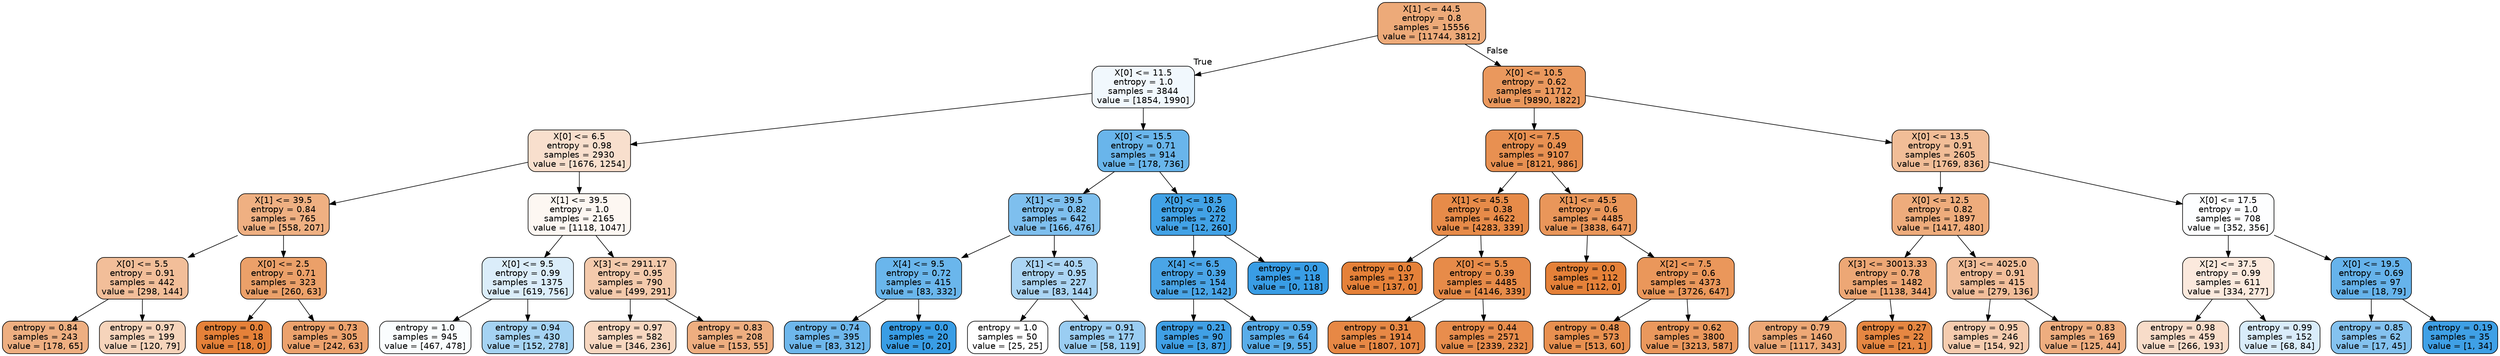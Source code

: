 digraph Tree {
node [shape=box, style="filled, rounded", color="black", fontname=helvetica] ;
edge [fontname=helvetica] ;
0 [label="X[1] <= 44.5\nentropy = 0.8\nsamples = 15556\nvalue = [11744, 3812]", fillcolor="#edaa79"] ;
1 [label="X[0] <= 11.5\nentropy = 1.0\nsamples = 3844\nvalue = [1854, 1990]", fillcolor="#f1f8fd"] ;
0 -> 1 [labeldistance=2.5, labelangle=45, headlabel="True"] ;
2 [label="X[0] <= 6.5\nentropy = 0.98\nsamples = 2930\nvalue = [1676, 1254]", fillcolor="#f8dfcd"] ;
1 -> 2 ;
3 [label="X[1] <= 39.5\nentropy = 0.84\nsamples = 765\nvalue = [558, 207]", fillcolor="#efb082"] ;
2 -> 3 ;
4 [label="X[0] <= 5.5\nentropy = 0.91\nsamples = 442\nvalue = [298, 144]", fillcolor="#f2be99"] ;
3 -> 4 ;
5 [label="entropy = 0.84\nsamples = 243\nvalue = [178, 65]", fillcolor="#eeaf81"] ;
4 -> 5 ;
6 [label="entropy = 0.97\nsamples = 199\nvalue = [120, 79]", fillcolor="#f6d4bb"] ;
4 -> 6 ;
7 [label="X[0] <= 2.5\nentropy = 0.71\nsamples = 323\nvalue = [260, 63]", fillcolor="#eba069"] ;
3 -> 7 ;
8 [label="entropy = 0.0\nsamples = 18\nvalue = [18, 0]", fillcolor="#e58139"] ;
7 -> 8 ;
9 [label="entropy = 0.73\nsamples = 305\nvalue = [242, 63]", fillcolor="#eca26d"] ;
7 -> 9 ;
10 [label="X[1] <= 39.5\nentropy = 1.0\nsamples = 2165\nvalue = [1118, 1047]", fillcolor="#fdf7f2"] ;
2 -> 10 ;
11 [label="X[0] <= 9.5\nentropy = 0.99\nsamples = 1375\nvalue = [619, 756]", fillcolor="#dbedfa"] ;
10 -> 11 ;
12 [label="entropy = 1.0\nsamples = 945\nvalue = [467, 478]", fillcolor="#fafdfe"] ;
11 -> 12 ;
13 [label="entropy = 0.94\nsamples = 430\nvalue = [152, 278]", fillcolor="#a5d3f3"] ;
11 -> 13 ;
14 [label="X[3] <= 2911.17\nentropy = 0.95\nsamples = 790\nvalue = [499, 291]", fillcolor="#f4caac"] ;
10 -> 14 ;
15 [label="entropy = 0.97\nsamples = 582\nvalue = [346, 236]", fillcolor="#f7d7c0"] ;
14 -> 15 ;
16 [label="entropy = 0.83\nsamples = 208\nvalue = [153, 55]", fillcolor="#eeae80"] ;
14 -> 16 ;
17 [label="X[0] <= 15.5\nentropy = 0.71\nsamples = 914\nvalue = [178, 736]", fillcolor="#69b5eb"] ;
1 -> 17 ;
18 [label="X[1] <= 39.5\nentropy = 0.82\nsamples = 642\nvalue = [166, 476]", fillcolor="#7ebfee"] ;
17 -> 18 ;
19 [label="X[4] <= 9.5\nentropy = 0.72\nsamples = 415\nvalue = [83, 332]", fillcolor="#6ab6ec"] ;
18 -> 19 ;
20 [label="entropy = 0.74\nsamples = 395\nvalue = [83, 312]", fillcolor="#6eb7ec"] ;
19 -> 20 ;
21 [label="entropy = 0.0\nsamples = 20\nvalue = [0, 20]", fillcolor="#399de5"] ;
19 -> 21 ;
22 [label="X[1] <= 40.5\nentropy = 0.95\nsamples = 227\nvalue = [83, 144]", fillcolor="#abd5f4"] ;
18 -> 22 ;
23 [label="entropy = 1.0\nsamples = 50\nvalue = [25, 25]", fillcolor="#ffffff"] ;
22 -> 23 ;
24 [label="entropy = 0.91\nsamples = 177\nvalue = [58, 119]", fillcolor="#9acdf2"] ;
22 -> 24 ;
25 [label="X[0] <= 18.5\nentropy = 0.26\nsamples = 272\nvalue = [12, 260]", fillcolor="#42a2e6"] ;
17 -> 25 ;
26 [label="X[4] <= 6.5\nentropy = 0.39\nsamples = 154\nvalue = [12, 142]", fillcolor="#4aa5e7"] ;
25 -> 26 ;
27 [label="entropy = 0.21\nsamples = 90\nvalue = [3, 87]", fillcolor="#40a0e6"] ;
26 -> 27 ;
28 [label="entropy = 0.59\nsamples = 64\nvalue = [9, 55]", fillcolor="#59ade9"] ;
26 -> 28 ;
29 [label="entropy = 0.0\nsamples = 118\nvalue = [0, 118]", fillcolor="#399de5"] ;
25 -> 29 ;
30 [label="X[0] <= 10.5\nentropy = 0.62\nsamples = 11712\nvalue = [9890, 1822]", fillcolor="#ea985d"] ;
0 -> 30 [labeldistance=2.5, labelangle=-45, headlabel="False"] ;
31 [label="X[0] <= 7.5\nentropy = 0.49\nsamples = 9107\nvalue = [8121, 986]", fillcolor="#e89051"] ;
30 -> 31 ;
32 [label="X[1] <= 45.5\nentropy = 0.38\nsamples = 4622\nvalue = [4283, 339]", fillcolor="#e78b49"] ;
31 -> 32 ;
33 [label="entropy = 0.0\nsamples = 137\nvalue = [137, 0]", fillcolor="#e58139"] ;
32 -> 33 ;
34 [label="X[0] <= 5.5\nentropy = 0.39\nsamples = 4485\nvalue = [4146, 339]", fillcolor="#e78b49"] ;
32 -> 34 ;
35 [label="entropy = 0.31\nsamples = 1914\nvalue = [1807, 107]", fillcolor="#e78845"] ;
34 -> 35 ;
36 [label="entropy = 0.44\nsamples = 2571\nvalue = [2339, 232]", fillcolor="#e88d4d"] ;
34 -> 36 ;
37 [label="X[1] <= 45.5\nentropy = 0.6\nsamples = 4485\nvalue = [3838, 647]", fillcolor="#e9965a"] ;
31 -> 37 ;
38 [label="entropy = 0.0\nsamples = 112\nvalue = [112, 0]", fillcolor="#e58139"] ;
37 -> 38 ;
39 [label="X[2] <= 7.5\nentropy = 0.6\nsamples = 4373\nvalue = [3726, 647]", fillcolor="#ea975b"] ;
37 -> 39 ;
40 [label="entropy = 0.48\nsamples = 573\nvalue = [513, 60]", fillcolor="#e89050"] ;
39 -> 40 ;
41 [label="entropy = 0.62\nsamples = 3800\nvalue = [3213, 587]", fillcolor="#ea985d"] ;
39 -> 41 ;
42 [label="X[0] <= 13.5\nentropy = 0.91\nsamples = 2605\nvalue = [1769, 836]", fillcolor="#f1bd97"] ;
30 -> 42 ;
43 [label="X[0] <= 12.5\nentropy = 0.82\nsamples = 1897\nvalue = [1417, 480]", fillcolor="#eeac7c"] ;
42 -> 43 ;
44 [label="X[3] <= 30013.33\nentropy = 0.78\nsamples = 1482\nvalue = [1138, 344]", fillcolor="#eda775"] ;
43 -> 44 ;
45 [label="entropy = 0.79\nsamples = 1460\nvalue = [1117, 343]", fillcolor="#eda876"] ;
44 -> 45 ;
46 [label="entropy = 0.27\nsamples = 22\nvalue = [21, 1]", fillcolor="#e68742"] ;
44 -> 46 ;
47 [label="X[3] <= 4025.0\nentropy = 0.91\nsamples = 415\nvalue = [279, 136]", fillcolor="#f2be9a"] ;
43 -> 47 ;
48 [label="entropy = 0.95\nsamples = 246\nvalue = [154, 92]", fillcolor="#f5ccaf"] ;
47 -> 48 ;
49 [label="entropy = 0.83\nsamples = 169\nvalue = [125, 44]", fillcolor="#eead7f"] ;
47 -> 49 ;
50 [label="X[0] <= 17.5\nentropy = 1.0\nsamples = 708\nvalue = [352, 356]", fillcolor="#fdfeff"] ;
42 -> 50 ;
51 [label="X[2] <= 37.5\nentropy = 0.99\nsamples = 611\nvalue = [334, 277]", fillcolor="#fbe9dd"] ;
50 -> 51 ;
52 [label="entropy = 0.98\nsamples = 459\nvalue = [266, 193]", fillcolor="#f8dcc9"] ;
51 -> 52 ;
53 [label="entropy = 0.99\nsamples = 152\nvalue = [68, 84]", fillcolor="#d9ecfa"] ;
51 -> 53 ;
54 [label="X[0] <= 19.5\nentropy = 0.69\nsamples = 97\nvalue = [18, 79]", fillcolor="#66b3eb"] ;
50 -> 54 ;
55 [label="entropy = 0.85\nsamples = 62\nvalue = [17, 45]", fillcolor="#84c2ef"] ;
54 -> 55 ;
56 [label="entropy = 0.19\nsamples = 35\nvalue = [1, 34]", fillcolor="#3fa0e6"] ;
54 -> 56 ;
}
